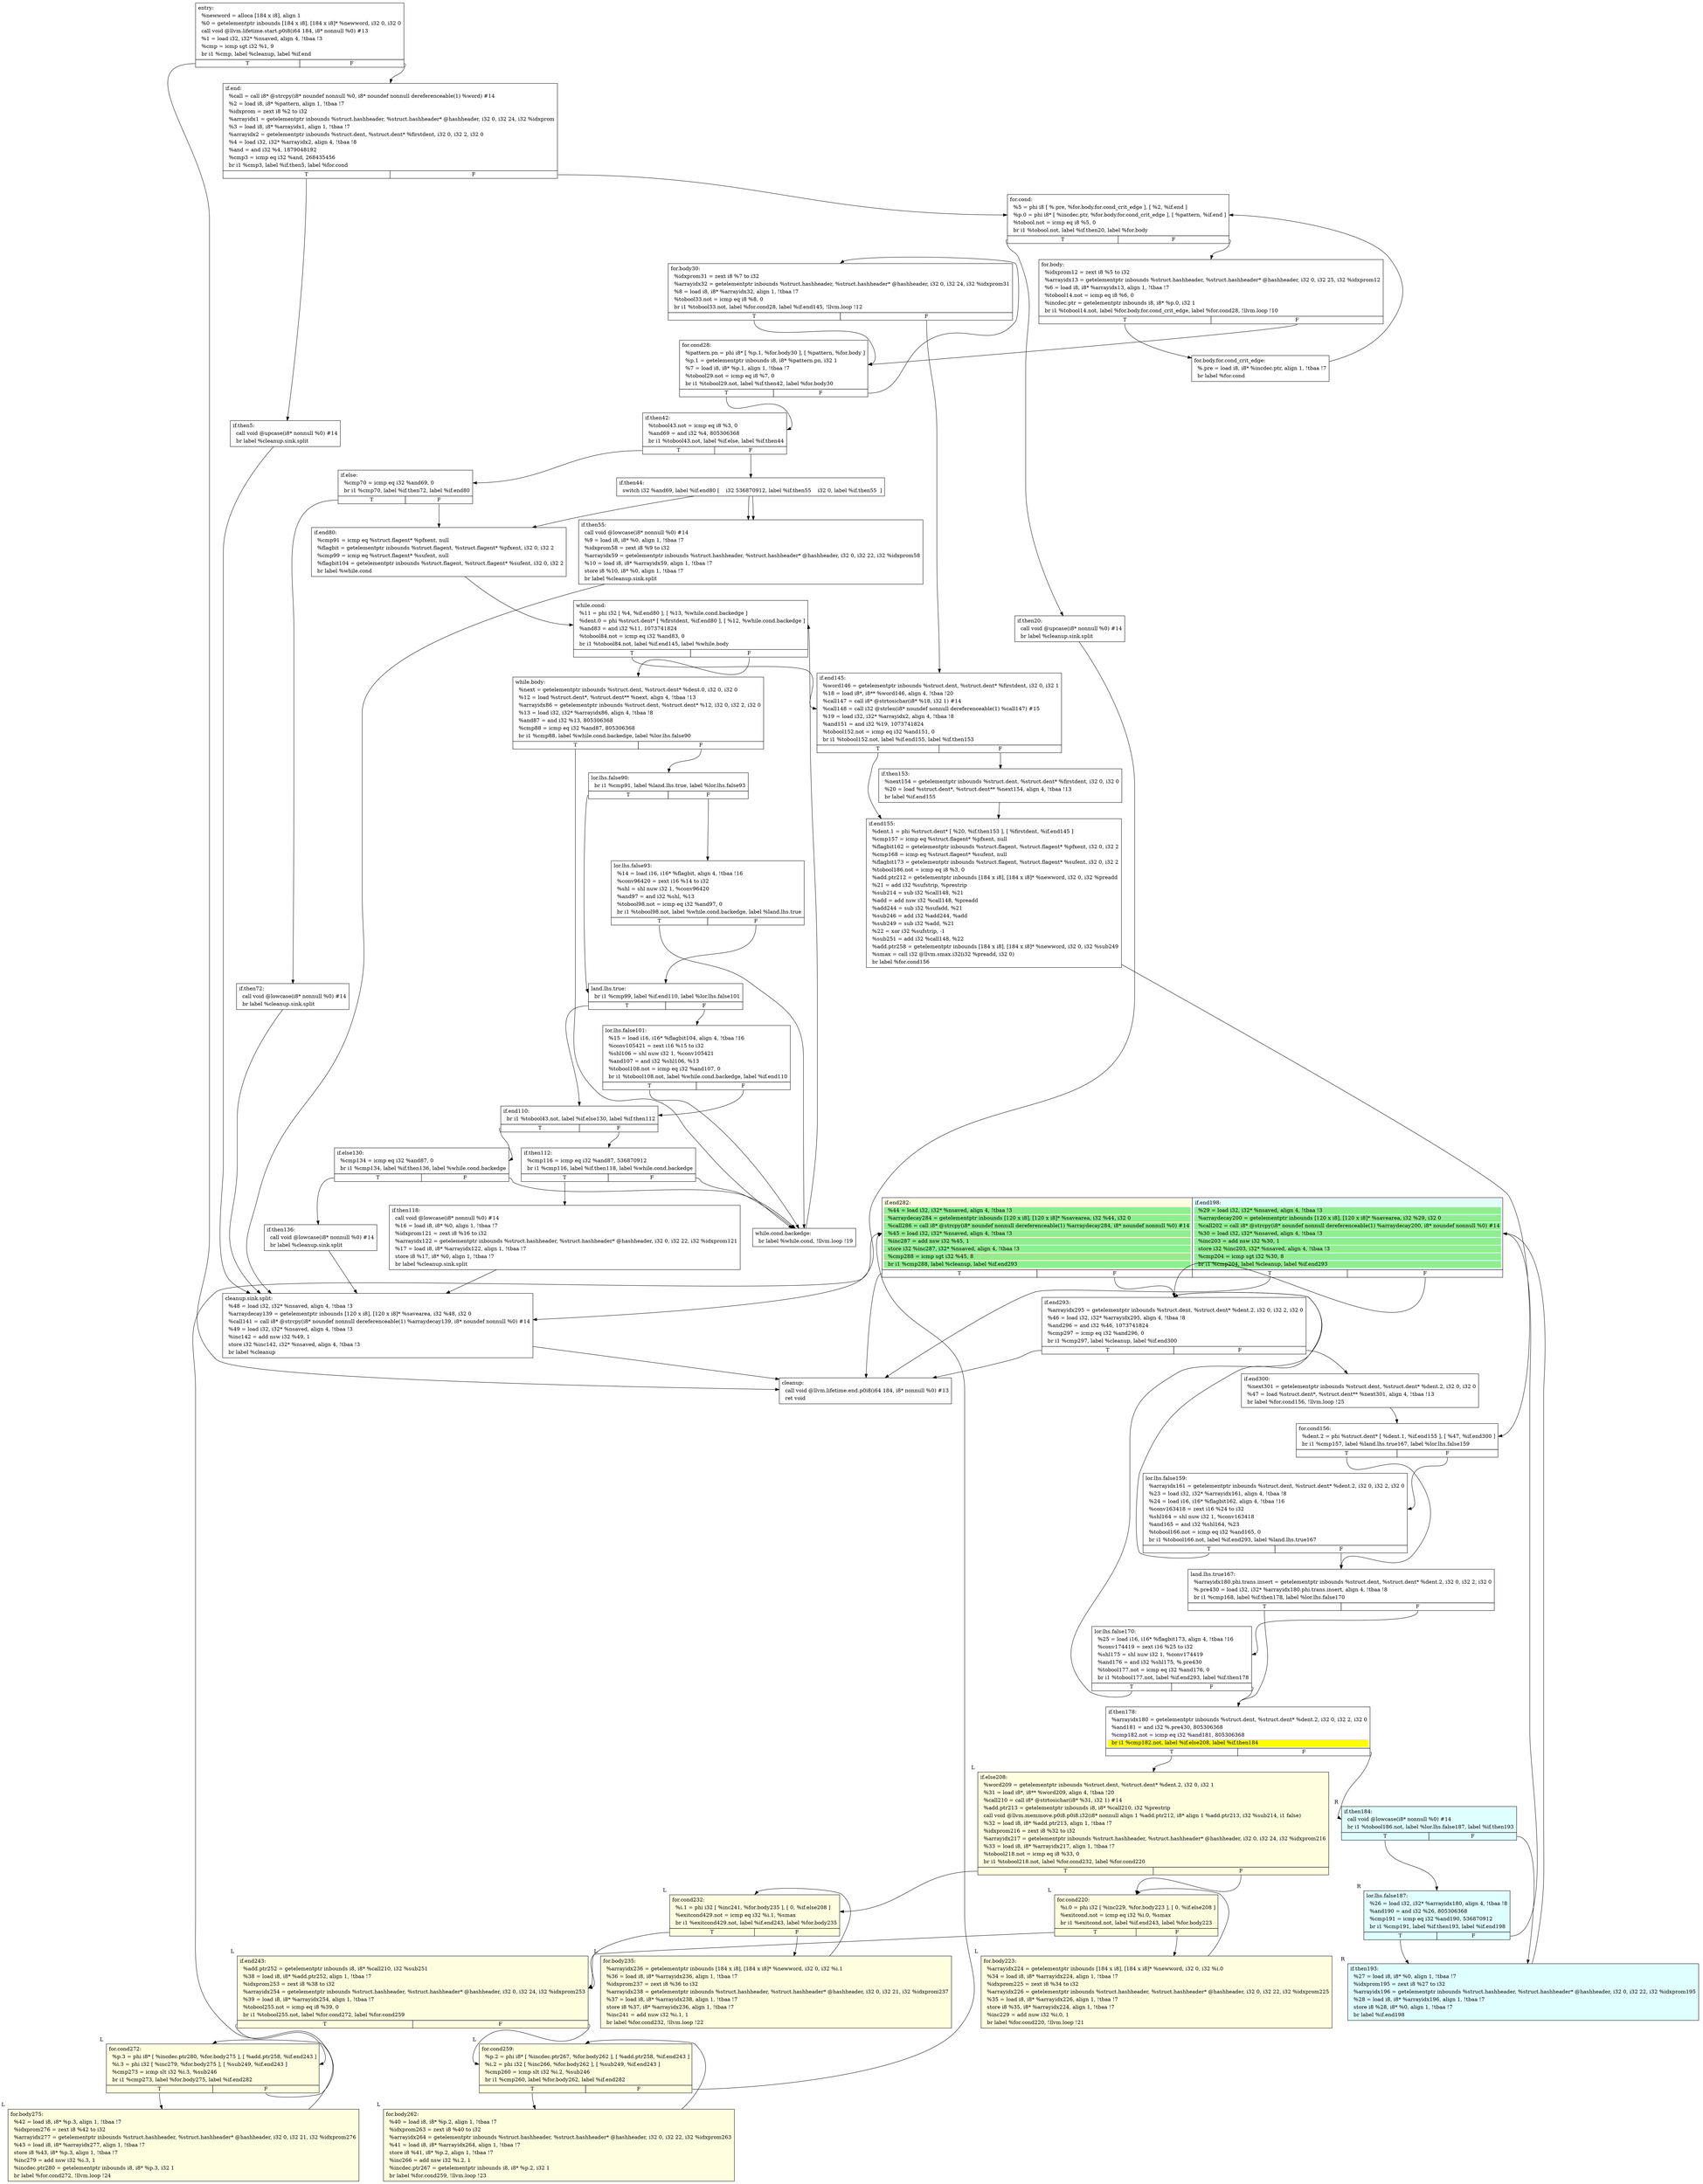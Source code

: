 digraph {
m_bb0 [shape = none, label  = <<table border="0" cellspacing="0">
<tr><td port="f1" border="1" colspan="2"><table bgcolor="LightYellow" border="0">
<tr><td align="left">if.end282:</td></tr>
<tr><td bgcolor="lightgreen" align="left">  %44 = load i32, i32* %nsaved, align 4, !tbaa !3</td></tr>
<tr><td bgcolor="lightgreen" align="left">  %arraydecay284 = getelementptr inbounds [120 x i8], [120 x i8]* %savearea, i32 %44, i32 0</td></tr>
<tr><td bgcolor="lightgreen" align="left">  %call286 = call i8* @strcpy(i8* noundef nonnull dereferenceable(1) %arraydecay284, i8* noundef nonnull %0) #14</td></tr>
<tr><td bgcolor="lightgreen" align="left">  %45 = load i32, i32* %nsaved, align 4, !tbaa !3</td></tr>
<tr><td bgcolor="lightgreen" align="left">  %inc287 = add nsw i32 %45, 1</td></tr>
<tr><td bgcolor="lightgreen" align="left">  store i32 %inc287, i32* %nsaved, align 4, !tbaa !3</td></tr>
<tr><td bgcolor="lightgreen" align="left">  %cmp288 = icmp sgt i32 %45, 8</td></tr>
<tr><td bgcolor="lightgreen" align="left">  br i1 %cmp288, label %cleanup, label %if.end293</td></tr>
</table>
</td>
<td port="f2" border="1" colspan="2"><table bgcolor="LightCyan" border="0">
<tr><td align="left">if.end198:</td></tr>
<tr><td bgcolor="lightgreen" align="left">  %29 = load i32, i32* %nsaved, align 4, !tbaa !3</td></tr>
<tr><td bgcolor="lightgreen" align="left">  %arraydecay200 = getelementptr inbounds [120 x i8], [120 x i8]* %savearea, i32 %29, i32 0</td></tr>
<tr><td bgcolor="lightgreen" align="left">  %call202 = call i8* @strcpy(i8* noundef nonnull dereferenceable(1) %arraydecay200, i8* noundef nonnull %0) #14</td></tr>
<tr><td bgcolor="lightgreen" align="left">  %30 = load i32, i32* %nsaved, align 4, !tbaa !3</td></tr>
<tr><td bgcolor="lightgreen" align="left">  %inc203 = add nsw i32 %30, 1</td></tr>
<tr><td bgcolor="lightgreen" align="left">  store i32 %inc203, i32* %nsaved, align 4, !tbaa !3</td></tr>
<tr><td bgcolor="lightgreen" align="left">  %cmp204 = icmp sgt i32 %30, 8</td></tr>
<tr><td bgcolor="lightgreen" align="left">  br i1 %cmp204, label %cleanup, label %if.end293</td></tr>
</table>
</td></tr>
<tr><td border="1" port="f1T">T</td><td border="1" port="f1F">F</td>
<td border="1" port="f2T">T</td><td border="1" port="f2F">F</td>
</tr>
</table>> ]
f_bb0 [shape = none, label  = <<table  border="0" cellspacing="0">
<tr><td port="f" border="1" colspan="2"><table border="0">
<tr><td align="left">entry:</td></tr>
<tr><td align="left">  %newword = alloca [184 x i8], align 1</td></tr>
<tr><td align="left">  %0 = getelementptr inbounds [184 x i8], [184 x i8]* %newword, i32 0, i32 0</td></tr>
<tr><td align="left">  call void @llvm.lifetime.start.p0i8(i64 184, i8* nonnull %0) #13</td></tr>
<tr><td align="left">  %1 = load i32, i32* %nsaved, align 4, !tbaa !3</td></tr>
<tr><td align="left">  %cmp = icmp sgt i32 %1, 9</td></tr>
<tr><td align="left">  br i1 %cmp, label %cleanup, label %if.end</td></tr>
</table>
</td></tr>
<tr><td border="1" port="fT">T</td><td border="1" port="fF">F</td></tr>
</table>> ]
f_bb1 [shape = none, label  = <<table  border="0" cellspacing="0">
<tr><td port="f" border="1" colspan="2"><table border="0">
<tr><td align="left">if.end:</td></tr>
<tr><td align="left">  %call = call i8* @strcpy(i8* noundef nonnull %0, i8* noundef nonnull dereferenceable(1) %word) #14</td></tr>
<tr><td align="left">  %2 = load i8, i8* %pattern, align 1, !tbaa !7</td></tr>
<tr><td align="left">  %idxprom = zext i8 %2 to i32</td></tr>
<tr><td align="left">  %arrayidx1 = getelementptr inbounds %struct.hashheader, %struct.hashheader* @hashheader, i32 0, i32 24, i32 %idxprom</td></tr>
<tr><td align="left">  %3 = load i8, i8* %arrayidx1, align 1, !tbaa !7</td></tr>
<tr><td align="left">  %arrayidx2 = getelementptr inbounds %struct.dent, %struct.dent* %firstdent, i32 0, i32 2, i32 0</td></tr>
<tr><td align="left">  %4 = load i32, i32* %arrayidx2, align 4, !tbaa !8</td></tr>
<tr><td align="left">  %and = and i32 %4, 1879048192</td></tr>
<tr><td align="left">  %cmp3 = icmp eq i32 %and, 268435456</td></tr>
<tr><td align="left">  br i1 %cmp3, label %if.then5, label %for.cond</td></tr>
</table>
</td></tr>
<tr><td border="1" port="fT">T</td><td border="1" port="fF">F</td></tr>
</table>> ]
f_bb2 [shape = none, label  = <<table  border="0" cellspacing="0">
<tr><td port="f" border="1"><table border="0">
<tr><td align="left">if.then5:</td></tr>
<tr><td align="left">  call void @upcase(i8* nonnull %0) #14</td></tr>
<tr><td align="left">  br label %cleanup.sink.split</td></tr>
</table>
</td></tr>
</table>> ]
f_bb3 [shape = none, label  = <<table  border="0" cellspacing="0">
<tr><td port="f" border="1" colspan="2"><table border="0">
<tr><td align="left">for.cond:</td></tr>
<tr><td align="left">  %5 = phi i8 [ %.pre, %for.body.for.cond_crit_edge ], [ %2, %if.end ]</td></tr>
<tr><td align="left">  %p.0 = phi i8* [ %incdec.ptr, %for.body.for.cond_crit_edge ], [ %pattern, %if.end ]</td></tr>
<tr><td align="left">  %tobool.not = icmp eq i8 %5, 0</td></tr>
<tr><td align="left">  br i1 %tobool.not, label %if.then20, label %for.body</td></tr>
</table>
</td></tr>
<tr><td border="1" port="fT">T</td><td border="1" port="fF">F</td></tr>
</table>> ]
f_bb4 [shape = none, label  = <<table  border="0" cellspacing="0">
<tr><td port="f" border="1" colspan="2"><table border="0">
<tr><td align="left">for.body:</td></tr>
<tr><td align="left">  %idxprom12 = zext i8 %5 to i32</td></tr>
<tr><td align="left">  %arrayidx13 = getelementptr inbounds %struct.hashheader, %struct.hashheader* @hashheader, i32 0, i32 25, i32 %idxprom12</td></tr>
<tr><td align="left">  %6 = load i8, i8* %arrayidx13, align 1, !tbaa !7</td></tr>
<tr><td align="left">  %tobool14.not = icmp eq i8 %6, 0</td></tr>
<tr><td align="left">  %incdec.ptr = getelementptr inbounds i8, i8* %p.0, i32 1</td></tr>
<tr><td align="left">  br i1 %tobool14.not, label %for.body.for.cond_crit_edge, label %for.cond28, !llvm.loop !10</td></tr>
</table>
</td></tr>
<tr><td border="1" port="fT">T</td><td border="1" port="fF">F</td></tr>
</table>> ]
f_bb5 [shape = none, label  = <<table  border="0" cellspacing="0">
<tr><td port="f" border="1"><table border="0">
<tr><td align="left">for.body.for.cond_crit_edge:</td></tr>
<tr><td align="left">  %.pre = load i8, i8* %incdec.ptr, align 1, !tbaa !7</td></tr>
<tr><td align="left">  br label %for.cond</td></tr>
</table>
</td></tr>
</table>> ]
f_bb6 [shape = none, label  = <<table  border="0" cellspacing="0">
<tr><td port="f" border="1"><table border="0">
<tr><td align="left">if.then20:</td></tr>
<tr><td align="left">  call void @upcase(i8* nonnull %0) #14</td></tr>
<tr><td align="left">  br label %cleanup.sink.split</td></tr>
</table>
</td></tr>
</table>> ]
f_bb7 [shape = none, label  = <<table  border="0" cellspacing="0">
<tr><td port="f" border="1" colspan="2"><table border="0">
<tr><td align="left">for.cond28:</td></tr>
<tr><td align="left">  %pattern.pn = phi i8* [ %p.1, %for.body30 ], [ %pattern, %for.body ]</td></tr>
<tr><td align="left">  %p.1 = getelementptr inbounds i8, i8* %pattern.pn, i32 1</td></tr>
<tr><td align="left">  %7 = load i8, i8* %p.1, align 1, !tbaa !7</td></tr>
<tr><td align="left">  %tobool29.not = icmp eq i8 %7, 0</td></tr>
<tr><td align="left">  br i1 %tobool29.not, label %if.then42, label %for.body30</td></tr>
</table>
</td></tr>
<tr><td border="1" port="fT">T</td><td border="1" port="fF">F</td></tr>
</table>> ]
f_bb8 [shape = none, label  = <<table  border="0" cellspacing="0">
<tr><td port="f" border="1" colspan="2"><table border="0">
<tr><td align="left">for.body30:</td></tr>
<tr><td align="left">  %idxprom31 = zext i8 %7 to i32</td></tr>
<tr><td align="left">  %arrayidx32 = getelementptr inbounds %struct.hashheader, %struct.hashheader* @hashheader, i32 0, i32 24, i32 %idxprom31</td></tr>
<tr><td align="left">  %8 = load i8, i8* %arrayidx32, align 1, !tbaa !7</td></tr>
<tr><td align="left">  %tobool33.not = icmp eq i8 %8, 0</td></tr>
<tr><td align="left">  br i1 %tobool33.not, label %for.cond28, label %if.end145, !llvm.loop !12</td></tr>
</table>
</td></tr>
<tr><td border="1" port="fT">T</td><td border="1" port="fF">F</td></tr>
</table>> ]
f_bb9 [shape = none, label  = <<table  border="0" cellspacing="0">
<tr><td port="f" border="1" colspan="2"><table border="0">
<tr><td align="left">if.then42:</td></tr>
<tr><td align="left">  %tobool43.not = icmp eq i8 %3, 0</td></tr>
<tr><td align="left">  %and69 = and i32 %4, 805306368</td></tr>
<tr><td align="left">  br i1 %tobool43.not, label %if.else, label %if.then44</td></tr>
</table>
</td></tr>
<tr><td border="1" port="fT">T</td><td border="1" port="fF">F</td></tr>
</table>> ]
f_bb10 [shape = none, label  = <<table  border="0" cellspacing="0">
<tr><td port="f" border="1"><table border="0">
<tr><td align="left">if.then44:</td></tr>
<tr><td align="left">  switch i32 %and69, label %if.end80 [
    i32 536870912, label %if.then55
    i32 0, label %if.then55
  ]</td></tr>
</table>
</td></tr>
</table>> ]
f_bb11 [shape = none, label  = <<table  border="0" cellspacing="0">
<tr><td port="f" border="1"><table border="0">
<tr><td align="left">if.then55:</td></tr>
<tr><td align="left">  call void @lowcase(i8* nonnull %0) #14</td></tr>
<tr><td align="left">  %9 = load i8, i8* %0, align 1, !tbaa !7</td></tr>
<tr><td align="left">  %idxprom58 = zext i8 %9 to i32</td></tr>
<tr><td align="left">  %arrayidx59 = getelementptr inbounds %struct.hashheader, %struct.hashheader* @hashheader, i32 0, i32 22, i32 %idxprom58</td></tr>
<tr><td align="left">  %10 = load i8, i8* %arrayidx59, align 1, !tbaa !7</td></tr>
<tr><td align="left">  store i8 %10, i8* %0, align 1, !tbaa !7</td></tr>
<tr><td align="left">  br label %cleanup.sink.split</td></tr>
</table>
</td></tr>
</table>> ]
f_bb12 [shape = none, label  = <<table  border="0" cellspacing="0">
<tr><td port="f" border="1" colspan="2"><table border="0">
<tr><td align="left">if.else:</td></tr>
<tr><td align="left">  %cmp70 = icmp eq i32 %and69, 0</td></tr>
<tr><td align="left">  br i1 %cmp70, label %if.then72, label %if.end80</td></tr>
</table>
</td></tr>
<tr><td border="1" port="fT">T</td><td border="1" port="fF">F</td></tr>
</table>> ]
f_bb13 [shape = none, label  = <<table  border="0" cellspacing="0">
<tr><td port="f" border="1"><table border="0">
<tr><td align="left">if.then72:</td></tr>
<tr><td align="left">  call void @lowcase(i8* nonnull %0) #14</td></tr>
<tr><td align="left">  br label %cleanup.sink.split</td></tr>
</table>
</td></tr>
</table>> ]
f_bb14 [shape = none, label  = <<table  border="0" cellspacing="0">
<tr><td port="f" border="1"><table border="0">
<tr><td align="left">if.end80:</td></tr>
<tr><td align="left">  %cmp91 = icmp eq %struct.flagent* %pfxent, null</td></tr>
<tr><td align="left">  %flagbit = getelementptr inbounds %struct.flagent, %struct.flagent* %pfxent, i32 0, i32 2</td></tr>
<tr><td align="left">  %cmp99 = icmp eq %struct.flagent* %sufent, null</td></tr>
<tr><td align="left">  %flagbit104 = getelementptr inbounds %struct.flagent, %struct.flagent* %sufent, i32 0, i32 2</td></tr>
<tr><td align="left">  br label %while.cond</td></tr>
</table>
</td></tr>
</table>> ]
f_bb15 [shape = none, label  = <<table  border="0" cellspacing="0">
<tr><td port="f" border="1" colspan="2"><table border="0">
<tr><td align="left">while.cond:</td></tr>
<tr><td align="left">  %11 = phi i32 [ %4, %if.end80 ], [ %13, %while.cond.backedge ]</td></tr>
<tr><td align="left">  %dent.0 = phi %struct.dent* [ %firstdent, %if.end80 ], [ %12, %while.cond.backedge ]</td></tr>
<tr><td align="left">  %and83 = and i32 %11, 1073741824</td></tr>
<tr><td align="left">  %tobool84.not = icmp eq i32 %and83, 0</td></tr>
<tr><td align="left">  br i1 %tobool84.not, label %if.end145, label %while.body</td></tr>
</table>
</td></tr>
<tr><td border="1" port="fT">T</td><td border="1" port="fF">F</td></tr>
</table>> ]
f_bb16 [shape = none, label  = <<table  border="0" cellspacing="0">
<tr><td port="f" border="1" colspan="2"><table border="0">
<tr><td align="left">while.body:</td></tr>
<tr><td align="left">  %next = getelementptr inbounds %struct.dent, %struct.dent* %dent.0, i32 0, i32 0</td></tr>
<tr><td align="left">  %12 = load %struct.dent*, %struct.dent** %next, align 4, !tbaa !13</td></tr>
<tr><td align="left">  %arrayidx86 = getelementptr inbounds %struct.dent, %struct.dent* %12, i32 0, i32 2, i32 0</td></tr>
<tr><td align="left">  %13 = load i32, i32* %arrayidx86, align 4, !tbaa !8</td></tr>
<tr><td align="left">  %and87 = and i32 %13, 805306368</td></tr>
<tr><td align="left">  %cmp88 = icmp eq i32 %and87, 805306368</td></tr>
<tr><td align="left">  br i1 %cmp88, label %while.cond.backedge, label %lor.lhs.false90</td></tr>
</table>
</td></tr>
<tr><td border="1" port="fT">T</td><td border="1" port="fF">F</td></tr>
</table>> ]
f_bb17 [shape = none, label  = <<table  border="0" cellspacing="0">
<tr><td port="f" border="1" colspan="2"><table border="0">
<tr><td align="left">lor.lhs.false90:</td></tr>
<tr><td align="left">  br i1 %cmp91, label %land.lhs.true, label %lor.lhs.false93</td></tr>
</table>
</td></tr>
<tr><td border="1" port="fT">T</td><td border="1" port="fF">F</td></tr>
</table>> ]
f_bb18 [shape = none, label  = <<table  border="0" cellspacing="0">
<tr><td port="f" border="1" colspan="2"><table border="0">
<tr><td align="left">lor.lhs.false93:</td></tr>
<tr><td align="left">  %14 = load i16, i16* %flagbit, align 4, !tbaa !16</td></tr>
<tr><td align="left">  %conv96420 = zext i16 %14 to i32</td></tr>
<tr><td align="left">  %shl = shl nuw i32 1, %conv96420</td></tr>
<tr><td align="left">  %and97 = and i32 %shl, %13</td></tr>
<tr><td align="left">  %tobool98.not = icmp eq i32 %and97, 0</td></tr>
<tr><td align="left">  br i1 %tobool98.not, label %while.cond.backedge, label %land.lhs.true</td></tr>
</table>
</td></tr>
<tr><td border="1" port="fT">T</td><td border="1" port="fF">F</td></tr>
</table>> ]
f_bb19 [shape = none, label  = <<table  border="0" cellspacing="0">
<tr><td port="f" border="1" colspan="2"><table border="0">
<tr><td align="left">land.lhs.true:</td></tr>
<tr><td align="left">  br i1 %cmp99, label %if.end110, label %lor.lhs.false101</td></tr>
</table>
</td></tr>
<tr><td border="1" port="fT">T</td><td border="1" port="fF">F</td></tr>
</table>> ]
f_bb20 [shape = none, label  = <<table  border="0" cellspacing="0">
<tr><td port="f" border="1" colspan="2"><table border="0">
<tr><td align="left">lor.lhs.false101:</td></tr>
<tr><td align="left">  %15 = load i16, i16* %flagbit104, align 4, !tbaa !16</td></tr>
<tr><td align="left">  %conv105421 = zext i16 %15 to i32</td></tr>
<tr><td align="left">  %shl106 = shl nuw i32 1, %conv105421</td></tr>
<tr><td align="left">  %and107 = and i32 %shl106, %13</td></tr>
<tr><td align="left">  %tobool108.not = icmp eq i32 %and107, 0</td></tr>
<tr><td align="left">  br i1 %tobool108.not, label %while.cond.backedge, label %if.end110</td></tr>
</table>
</td></tr>
<tr><td border="1" port="fT">T</td><td border="1" port="fF">F</td></tr>
</table>> ]
f_bb21 [shape = none, label  = <<table  border="0" cellspacing="0">
<tr><td port="f" border="1"><table border="0">
<tr><td align="left">while.cond.backedge:</td></tr>
<tr><td align="left">  br label %while.cond, !llvm.loop !19</td></tr>
</table>
</td></tr>
</table>> ]
f_bb22 [shape = none, label  = <<table  border="0" cellspacing="0">
<tr><td port="f" border="1" colspan="2"><table border="0">
<tr><td align="left">if.end110:</td></tr>
<tr><td align="left">  br i1 %tobool43.not, label %if.else130, label %if.then112</td></tr>
</table>
</td></tr>
<tr><td border="1" port="fT">T</td><td border="1" port="fF">F</td></tr>
</table>> ]
f_bb23 [shape = none, label  = <<table  border="0" cellspacing="0">
<tr><td port="f" border="1" colspan="2"><table border="0">
<tr><td align="left">if.then112:</td></tr>
<tr><td align="left">  %cmp116 = icmp eq i32 %and87, 536870912</td></tr>
<tr><td align="left">  br i1 %cmp116, label %if.then118, label %while.cond.backedge</td></tr>
</table>
</td></tr>
<tr><td border="1" port="fT">T</td><td border="1" port="fF">F</td></tr>
</table>> ]
f_bb24 [shape = none, label  = <<table  border="0" cellspacing="0">
<tr><td port="f" border="1"><table border="0">
<tr><td align="left">if.then118:</td></tr>
<tr><td align="left">  call void @lowcase(i8* nonnull %0) #14</td></tr>
<tr><td align="left">  %16 = load i8, i8* %0, align 1, !tbaa !7</td></tr>
<tr><td align="left">  %idxprom121 = zext i8 %16 to i32</td></tr>
<tr><td align="left">  %arrayidx122 = getelementptr inbounds %struct.hashheader, %struct.hashheader* @hashheader, i32 0, i32 22, i32 %idxprom121</td></tr>
<tr><td align="left">  %17 = load i8, i8* %arrayidx122, align 1, !tbaa !7</td></tr>
<tr><td align="left">  store i8 %17, i8* %0, align 1, !tbaa !7</td></tr>
<tr><td align="left">  br label %cleanup.sink.split</td></tr>
</table>
</td></tr>
</table>> ]
f_bb25 [shape = none, label  = <<table  border="0" cellspacing="0">
<tr><td port="f" border="1" colspan="2"><table border="0">
<tr><td align="left">if.else130:</td></tr>
<tr><td align="left">  %cmp134 = icmp eq i32 %and87, 0</td></tr>
<tr><td align="left">  br i1 %cmp134, label %if.then136, label %while.cond.backedge</td></tr>
</table>
</td></tr>
<tr><td border="1" port="fT">T</td><td border="1" port="fF">F</td></tr>
</table>> ]
f_bb26 [shape = none, label  = <<table  border="0" cellspacing="0">
<tr><td port="f" border="1"><table border="0">
<tr><td align="left">if.then136:</td></tr>
<tr><td align="left">  call void @lowcase(i8* nonnull %0) #14</td></tr>
<tr><td align="left">  br label %cleanup.sink.split</td></tr>
</table>
</td></tr>
</table>> ]
f_bb27 [shape = none, label  = <<table  border="0" cellspacing="0">
<tr><td port="f" border="1" colspan="2"><table border="0">
<tr><td align="left">if.end145:</td></tr>
<tr><td align="left">  %word146 = getelementptr inbounds %struct.dent, %struct.dent* %firstdent, i32 0, i32 1</td></tr>
<tr><td align="left">  %18 = load i8*, i8** %word146, align 4, !tbaa !20</td></tr>
<tr><td align="left">  %call147 = call i8* @strtosichar(i8* %18, i32 1) #14</td></tr>
<tr><td align="left">  %call148 = call i32 @strlen(i8* noundef nonnull dereferenceable(1) %call147) #15</td></tr>
<tr><td align="left">  %19 = load i32, i32* %arrayidx2, align 4, !tbaa !8</td></tr>
<tr><td align="left">  %and151 = and i32 %19, 1073741824</td></tr>
<tr><td align="left">  %tobool152.not = icmp eq i32 %and151, 0</td></tr>
<tr><td align="left">  br i1 %tobool152.not, label %if.end155, label %if.then153</td></tr>
</table>
</td></tr>
<tr><td border="1" port="fT">T</td><td border="1" port="fF">F</td></tr>
</table>> ]
f_bb28 [shape = none, label  = <<table  border="0" cellspacing="0">
<tr><td port="f" border="1"><table border="0">
<tr><td align="left">if.then153:</td></tr>
<tr><td align="left">  %next154 = getelementptr inbounds %struct.dent, %struct.dent* %firstdent, i32 0, i32 0</td></tr>
<tr><td align="left">  %20 = load %struct.dent*, %struct.dent** %next154, align 4, !tbaa !13</td></tr>
<tr><td align="left">  br label %if.end155</td></tr>
</table>
</td></tr>
</table>> ]
f_bb29 [shape = none, label  = <<table  border="0" cellspacing="0">
<tr><td port="f" border="1"><table border="0">
<tr><td align="left">if.end155:</td></tr>
<tr><td align="left">  %dent.1 = phi %struct.dent* [ %20, %if.then153 ], [ %firstdent, %if.end145 ]</td></tr>
<tr><td align="left">  %cmp157 = icmp eq %struct.flagent* %pfxent, null</td></tr>
<tr><td align="left">  %flagbit162 = getelementptr inbounds %struct.flagent, %struct.flagent* %pfxent, i32 0, i32 2</td></tr>
<tr><td align="left">  %cmp168 = icmp eq %struct.flagent* %sufent, null</td></tr>
<tr><td align="left">  %flagbit173 = getelementptr inbounds %struct.flagent, %struct.flagent* %sufent, i32 0, i32 2</td></tr>
<tr><td align="left">  %tobool186.not = icmp eq i8 %3, 0</td></tr>
<tr><td align="left">  %add.ptr212 = getelementptr inbounds [184 x i8], [184 x i8]* %newword, i32 0, i32 %preadd</td></tr>
<tr><td align="left">  %21 = add i32 %sufstrip, %prestrip</td></tr>
<tr><td align="left">  %sub214 = sub i32 %call148, %21</td></tr>
<tr><td align="left">  %add = add nsw i32 %call148, %preadd</td></tr>
<tr><td align="left">  %add244 = sub i32 %sufadd, %21</td></tr>
<tr><td align="left">  %sub246 = add i32 %add244, %add</td></tr>
<tr><td align="left">  %sub249 = sub i32 %add, %21</td></tr>
<tr><td align="left">  %22 = xor i32 %sufstrip, -1</td></tr>
<tr><td align="left">  %sub251 = add i32 %call148, %22</td></tr>
<tr><td align="left">  %add.ptr258 = getelementptr inbounds [184 x i8], [184 x i8]* %newword, i32 0, i32 %sub249</td></tr>
<tr><td align="left">  %smax = call i32 @llvm.smax.i32(i32 %preadd, i32 0)</td></tr>
<tr><td align="left">  br label %for.cond156</td></tr>
</table>
</td></tr>
</table>> ]
f_bb30 [shape = none, label  = <<table  border="0" cellspacing="0">
<tr><td port="f" border="1" colspan="2"><table border="0">
<tr><td align="left">for.cond156:</td></tr>
<tr><td align="left">  %dent.2 = phi %struct.dent* [ %dent.1, %if.end155 ], [ %47, %if.end300 ]</td></tr>
<tr><td align="left">  br i1 %cmp157, label %land.lhs.true167, label %lor.lhs.false159</td></tr>
</table>
</td></tr>
<tr><td border="1" port="fT">T</td><td border="1" port="fF">F</td></tr>
</table>> ]
f_bb31 [shape = none, label  = <<table  border="0" cellspacing="0">
<tr><td port="f" border="1" colspan="2"><table border="0">
<tr><td align="left">lor.lhs.false159:</td></tr>
<tr><td align="left">  %arrayidx161 = getelementptr inbounds %struct.dent, %struct.dent* %dent.2, i32 0, i32 2, i32 0</td></tr>
<tr><td align="left">  %23 = load i32, i32* %arrayidx161, align 4, !tbaa !8</td></tr>
<tr><td align="left">  %24 = load i16, i16* %flagbit162, align 4, !tbaa !16</td></tr>
<tr><td align="left">  %conv163418 = zext i16 %24 to i32</td></tr>
<tr><td align="left">  %shl164 = shl nuw i32 1, %conv163418</td></tr>
<tr><td align="left">  %and165 = and i32 %shl164, %23</td></tr>
<tr><td align="left">  %tobool166.not = icmp eq i32 %and165, 0</td></tr>
<tr><td align="left">  br i1 %tobool166.not, label %if.end293, label %land.lhs.true167</td></tr>
</table>
</td></tr>
<tr><td border="1" port="fT">T</td><td border="1" port="fF">F</td></tr>
</table>> ]
f_bb32 [shape = none, label  = <<table  border="0" cellspacing="0">
<tr><td port="f" border="1" colspan="2"><table border="0">
<tr><td align="left">land.lhs.true167:</td></tr>
<tr><td align="left">  %arrayidx180.phi.trans.insert = getelementptr inbounds %struct.dent, %struct.dent* %dent.2, i32 0, i32 2, i32 0</td></tr>
<tr><td align="left">  %.pre430 = load i32, i32* %arrayidx180.phi.trans.insert, align 4, !tbaa !8</td></tr>
<tr><td align="left">  br i1 %cmp168, label %if.then178, label %lor.lhs.false170</td></tr>
</table>
</td></tr>
<tr><td border="1" port="fT">T</td><td border="1" port="fF">F</td></tr>
</table>> ]
f_bb33 [shape = none, label  = <<table  border="0" cellspacing="0">
<tr><td port="f" border="1" colspan="2"><table border="0">
<tr><td align="left">lor.lhs.false170:</td></tr>
<tr><td align="left">  %25 = load i16, i16* %flagbit173, align 4, !tbaa !16</td></tr>
<tr><td align="left">  %conv174419 = zext i16 %25 to i32</td></tr>
<tr><td align="left">  %shl175 = shl nuw i32 1, %conv174419</td></tr>
<tr><td align="left">  %and176 = and i32 %shl175, %.pre430</td></tr>
<tr><td align="left">  %tobool177.not = icmp eq i32 %and176, 0</td></tr>
<tr><td align="left">  br i1 %tobool177.not, label %if.end293, label %if.then178</td></tr>
</table>
</td></tr>
<tr><td border="1" port="fT">T</td><td border="1" port="fF">F</td></tr>
</table>> ]
f_bb34 [shape = none, label  = <<table  border="0" cellspacing="0">
<tr><td port="f" border="1" colspan="2"><table border="0">
<tr><td align="left">if.then178:</td></tr>
<tr><td align="left">  %arrayidx180 = getelementptr inbounds %struct.dent, %struct.dent* %dent.2, i32 0, i32 2, i32 0</td></tr>
<tr><td align="left">  %and181 = and i32 %.pre430, 805306368</td></tr>
<tr><td align="left">  %cmp182.not = icmp eq i32 %and181, 805306368</td></tr>
<tr><td bgcolor="yellow" align="left">  br i1 %cmp182.not, label %if.else208, label %if.then184</td></tr>
</table>
</td></tr>
<tr><td border="1" port="fT">T</td><td border="1" port="fF">F</td></tr>
</table>> ]
f_bb35 [shape = none,  xlabel="R", label  = <<table  bgcolor="LightCyan"  border="0" cellspacing="0">
<tr><td port="f" border="1" colspan="2"><table border="0">
<tr><td align="left">if.then184:</td></tr>
<tr><td align="left">  call void @lowcase(i8* nonnull %0) #14</td></tr>
<tr><td align="left">  br i1 %tobool186.not, label %lor.lhs.false187, label %if.then193</td></tr>
</table>
</td></tr>
<tr><td border="1" port="fT">T</td><td border="1" port="fF">F</td></tr>
</table>> ]
f_bb36 [shape = none,  xlabel="R", label  = <<table  bgcolor="LightCyan"  border="0" cellspacing="0">
<tr><td port="f" border="1" colspan="2"><table border="0">
<tr><td align="left">lor.lhs.false187:</td></tr>
<tr><td align="left">  %26 = load i32, i32* %arrayidx180, align 4, !tbaa !8</td></tr>
<tr><td align="left">  %and190 = and i32 %26, 805306368</td></tr>
<tr><td align="left">  %cmp191 = icmp eq i32 %and190, 536870912</td></tr>
<tr><td align="left">  br i1 %cmp191, label %if.then193, label %if.end198</td></tr>
</table>
</td></tr>
<tr><td border="1" port="fT">T</td><td border="1" port="fF">F</td></tr>
</table>> ]
f_bb37 [shape = none,  xlabel="R", label  = <<table  bgcolor="LightCyan"  border="0" cellspacing="0">
<tr><td port="f" border="1"><table border="0">
<tr><td align="left">if.then193:</td></tr>
<tr><td align="left">  %27 = load i8, i8* %0, align 1, !tbaa !7</td></tr>
<tr><td align="left">  %idxprom195 = zext i8 %27 to i32</td></tr>
<tr><td align="left">  %arrayidx196 = getelementptr inbounds %struct.hashheader, %struct.hashheader* @hashheader, i32 0, i32 22, i32 %idxprom195</td></tr>
<tr><td align="left">  %28 = load i8, i8* %arrayidx196, align 1, !tbaa !7</td></tr>
<tr><td align="left">  store i8 %28, i8* %0, align 1, !tbaa !7</td></tr>
<tr><td align="left">  br label %if.end198</td></tr>
</table>
</td></tr>
</table>> ]
f_bb38 [shape = none,  xlabel="L", label  = <<table  bgcolor="LightYellow"  border="0" cellspacing="0">
<tr><td port="f" border="1" colspan="2"><table border="0">
<tr><td align="left">if.else208:</td></tr>
<tr><td align="left">  %word209 = getelementptr inbounds %struct.dent, %struct.dent* %dent.2, i32 0, i32 1</td></tr>
<tr><td align="left">  %31 = load i8*, i8** %word209, align 4, !tbaa !20</td></tr>
<tr><td align="left">  %call210 = call i8* @strtosichar(i8* %31, i32 1) #14</td></tr>
<tr><td align="left">  %add.ptr213 = getelementptr inbounds i8, i8* %call210, i32 %prestrip</td></tr>
<tr><td align="left">  call void @llvm.memmove.p0i8.p0i8.i32(i8* nonnull align 1 %add.ptr212, i8* align 1 %add.ptr213, i32 %sub214, i1 false)</td></tr>
<tr><td align="left">  %32 = load i8, i8* %add.ptr213, align 1, !tbaa !7</td></tr>
<tr><td align="left">  %idxprom216 = zext i8 %32 to i32</td></tr>
<tr><td align="left">  %arrayidx217 = getelementptr inbounds %struct.hashheader, %struct.hashheader* @hashheader, i32 0, i32 24, i32 %idxprom216</td></tr>
<tr><td align="left">  %33 = load i8, i8* %arrayidx217, align 1, !tbaa !7</td></tr>
<tr><td align="left">  %tobool218.not = icmp eq i8 %33, 0</td></tr>
<tr><td align="left">  br i1 %tobool218.not, label %for.cond232, label %for.cond220</td></tr>
</table>
</td></tr>
<tr><td border="1" port="fT">T</td><td border="1" port="fF">F</td></tr>
</table>> ]
f_bb39 [shape = none,  xlabel="L", label  = <<table  bgcolor="LightYellow"  border="0" cellspacing="0">
<tr><td port="f" border="1" colspan="2"><table border="0">
<tr><td align="left">for.cond220:</td></tr>
<tr><td align="left">  %i.0 = phi i32 [ %inc229, %for.body223 ], [ 0, %if.else208 ]</td></tr>
<tr><td align="left">  %exitcond.not = icmp eq i32 %i.0, %smax</td></tr>
<tr><td align="left">  br i1 %exitcond.not, label %if.end243, label %for.body223</td></tr>
</table>
</td></tr>
<tr><td border="1" port="fT">T</td><td border="1" port="fF">F</td></tr>
</table>> ]
f_bb40 [shape = none,  xlabel="L", label  = <<table  bgcolor="LightYellow"  border="0" cellspacing="0">
<tr><td port="f" border="1"><table border="0">
<tr><td align="left">for.body223:</td></tr>
<tr><td align="left">  %arrayidx224 = getelementptr inbounds [184 x i8], [184 x i8]* %newword, i32 0, i32 %i.0</td></tr>
<tr><td align="left">  %34 = load i8, i8* %arrayidx224, align 1, !tbaa !7</td></tr>
<tr><td align="left">  %idxprom225 = zext i8 %34 to i32</td></tr>
<tr><td align="left">  %arrayidx226 = getelementptr inbounds %struct.hashheader, %struct.hashheader* @hashheader, i32 0, i32 22, i32 %idxprom225</td></tr>
<tr><td align="left">  %35 = load i8, i8* %arrayidx226, align 1, !tbaa !7</td></tr>
<tr><td align="left">  store i8 %35, i8* %arrayidx224, align 1, !tbaa !7</td></tr>
<tr><td align="left">  %inc229 = add nuw i32 %i.0, 1</td></tr>
<tr><td align="left">  br label %for.cond220, !llvm.loop !21</td></tr>
</table>
</td></tr>
</table>> ]
f_bb41 [shape = none,  xlabel="L", label  = <<table  bgcolor="LightYellow"  border="0" cellspacing="0">
<tr><td port="f" border="1" colspan="2"><table border="0">
<tr><td align="left">for.cond232:</td></tr>
<tr><td align="left">  %i.1 = phi i32 [ %inc241, %for.body235 ], [ 0, %if.else208 ]</td></tr>
<tr><td align="left">  %exitcond429.not = icmp eq i32 %i.1, %smax</td></tr>
<tr><td align="left">  br i1 %exitcond429.not, label %if.end243, label %for.body235</td></tr>
</table>
</td></tr>
<tr><td border="1" port="fT">T</td><td border="1" port="fF">F</td></tr>
</table>> ]
f_bb42 [shape = none,  xlabel="L", label  = <<table  bgcolor="LightYellow"  border="0" cellspacing="0">
<tr><td port="f" border="1"><table border="0">
<tr><td align="left">for.body235:</td></tr>
<tr><td align="left">  %arrayidx236 = getelementptr inbounds [184 x i8], [184 x i8]* %newword, i32 0, i32 %i.1</td></tr>
<tr><td align="left">  %36 = load i8, i8* %arrayidx236, align 1, !tbaa !7</td></tr>
<tr><td align="left">  %idxprom237 = zext i8 %36 to i32</td></tr>
<tr><td align="left">  %arrayidx238 = getelementptr inbounds %struct.hashheader, %struct.hashheader* @hashheader, i32 0, i32 21, i32 %idxprom237</td></tr>
<tr><td align="left">  %37 = load i8, i8* %arrayidx238, align 1, !tbaa !7</td></tr>
<tr><td align="left">  store i8 %37, i8* %arrayidx236, align 1, !tbaa !7</td></tr>
<tr><td align="left">  %inc241 = add nuw i32 %i.1, 1</td></tr>
<tr><td align="left">  br label %for.cond232, !llvm.loop !22</td></tr>
</table>
</td></tr>
</table>> ]
f_bb43 [shape = none,  xlabel="L", label  = <<table  bgcolor="LightYellow"  border="0" cellspacing="0">
<tr><td port="f" border="1" colspan="2"><table border="0">
<tr><td align="left">if.end243:</td></tr>
<tr><td align="left">  %add.ptr252 = getelementptr inbounds i8, i8* %call210, i32 %sub251</td></tr>
<tr><td align="left">  %38 = load i8, i8* %add.ptr252, align 1, !tbaa !7</td></tr>
<tr><td align="left">  %idxprom253 = zext i8 %38 to i32</td></tr>
<tr><td align="left">  %arrayidx254 = getelementptr inbounds %struct.hashheader, %struct.hashheader* @hashheader, i32 0, i32 24, i32 %idxprom253</td></tr>
<tr><td align="left">  %39 = load i8, i8* %arrayidx254, align 1, !tbaa !7</td></tr>
<tr><td align="left">  %tobool255.not = icmp eq i8 %39, 0</td></tr>
<tr><td align="left">  br i1 %tobool255.not, label %for.cond272, label %for.cond259</td></tr>
</table>
</td></tr>
<tr><td border="1" port="fT">T</td><td border="1" port="fF">F</td></tr>
</table>> ]
f_bb44 [shape = none,  xlabel="L", label  = <<table  bgcolor="LightYellow"  border="0" cellspacing="0">
<tr><td port="f" border="1" colspan="2"><table border="0">
<tr><td align="left">for.cond259:</td></tr>
<tr><td align="left">  %p.2 = phi i8* [ %incdec.ptr267, %for.body262 ], [ %add.ptr258, %if.end243 ]</td></tr>
<tr><td align="left">  %i.2 = phi i32 [ %inc266, %for.body262 ], [ %sub249, %if.end243 ]</td></tr>
<tr><td align="left">  %cmp260 = icmp slt i32 %i.2, %sub246</td></tr>
<tr><td align="left">  br i1 %cmp260, label %for.body262, label %if.end282</td></tr>
</table>
</td></tr>
<tr><td border="1" port="fT">T</td><td border="1" port="fF">F</td></tr>
</table>> ]
f_bb45 [shape = none,  xlabel="L", label  = <<table  bgcolor="LightYellow"  border="0" cellspacing="0">
<tr><td port="f" border="1"><table border="0">
<tr><td align="left">for.body262:</td></tr>
<tr><td align="left">  %40 = load i8, i8* %p.2, align 1, !tbaa !7</td></tr>
<tr><td align="left">  %idxprom263 = zext i8 %40 to i32</td></tr>
<tr><td align="left">  %arrayidx264 = getelementptr inbounds %struct.hashheader, %struct.hashheader* @hashheader, i32 0, i32 22, i32 %idxprom263</td></tr>
<tr><td align="left">  %41 = load i8, i8* %arrayidx264, align 1, !tbaa !7</td></tr>
<tr><td align="left">  store i8 %41, i8* %p.2, align 1, !tbaa !7</td></tr>
<tr><td align="left">  %inc266 = add nsw i32 %i.2, 1</td></tr>
<tr><td align="left">  %incdec.ptr267 = getelementptr inbounds i8, i8* %p.2, i32 1</td></tr>
<tr><td align="left">  br label %for.cond259, !llvm.loop !23</td></tr>
</table>
</td></tr>
</table>> ]
f_bb46 [shape = none,  xlabel="L", label  = <<table  bgcolor="LightYellow"  border="0" cellspacing="0">
<tr><td port="f" border="1" colspan="2"><table border="0">
<tr><td align="left">for.cond272:</td></tr>
<tr><td align="left">  %p.3 = phi i8* [ %incdec.ptr280, %for.body275 ], [ %add.ptr258, %if.end243 ]</td></tr>
<tr><td align="left">  %i.3 = phi i32 [ %inc279, %for.body275 ], [ %sub249, %if.end243 ]</td></tr>
<tr><td align="left">  %cmp273 = icmp slt i32 %i.3, %sub246</td></tr>
<tr><td align="left">  br i1 %cmp273, label %for.body275, label %if.end282</td></tr>
</table>
</td></tr>
<tr><td border="1" port="fT">T</td><td border="1" port="fF">F</td></tr>
</table>> ]
f_bb47 [shape = none,  xlabel="L", label  = <<table  bgcolor="LightYellow"  border="0" cellspacing="0">
<tr><td port="f" border="1"><table border="0">
<tr><td align="left">for.body275:</td></tr>
<tr><td align="left">  %42 = load i8, i8* %p.3, align 1, !tbaa !7</td></tr>
<tr><td align="left">  %idxprom276 = zext i8 %42 to i32</td></tr>
<tr><td align="left">  %arrayidx277 = getelementptr inbounds %struct.hashheader, %struct.hashheader* @hashheader, i32 0, i32 21, i32 %idxprom276</td></tr>
<tr><td align="left">  %43 = load i8, i8* %arrayidx277, align 1, !tbaa !7</td></tr>
<tr><td align="left">  store i8 %43, i8* %p.3, align 1, !tbaa !7</td></tr>
<tr><td align="left">  %inc279 = add nsw i32 %i.3, 1</td></tr>
<tr><td align="left">  %incdec.ptr280 = getelementptr inbounds i8, i8* %p.3, i32 1</td></tr>
<tr><td align="left">  br label %for.cond272, !llvm.loop !24</td></tr>
</table>
</td></tr>
</table>> ]
f_bb48 [shape = none, label  = <<table  border="0" cellspacing="0">
<tr><td port="f" border="1" colspan="2"><table border="0">
<tr><td align="left">if.end293:</td></tr>
<tr><td align="left">  %arrayidx295 = getelementptr inbounds %struct.dent, %struct.dent* %dent.2, i32 0, i32 2, i32 0</td></tr>
<tr><td align="left">  %46 = load i32, i32* %arrayidx295, align 4, !tbaa !8</td></tr>
<tr><td align="left">  %and296 = and i32 %46, 1073741824</td></tr>
<tr><td align="left">  %cmp297 = icmp eq i32 %and296, 0</td></tr>
<tr><td align="left">  br i1 %cmp297, label %cleanup, label %if.end300</td></tr>
</table>
</td></tr>
<tr><td border="1" port="fT">T</td><td border="1" port="fF">F</td></tr>
</table>> ]
f_bb49 [shape = none, label  = <<table  border="0" cellspacing="0">
<tr><td port="f" border="1"><table border="0">
<tr><td align="left">if.end300:</td></tr>
<tr><td align="left">  %next301 = getelementptr inbounds %struct.dent, %struct.dent* %dent.2, i32 0, i32 0</td></tr>
<tr><td align="left">  %47 = load %struct.dent*, %struct.dent** %next301, align 4, !tbaa !13</td></tr>
<tr><td align="left">  br label %for.cond156, !llvm.loop !25</td></tr>
</table>
</td></tr>
</table>> ]
f_bb50 [shape = none, label  = <<table  border="0" cellspacing="0">
<tr><td port="f" border="1"><table border="0">
<tr><td align="left">cleanup.sink.split:</td></tr>
<tr><td align="left">  %48 = load i32, i32* %nsaved, align 4, !tbaa !3</td></tr>
<tr><td align="left">  %arraydecay139 = getelementptr inbounds [120 x i8], [120 x i8]* %savearea, i32 %48, i32 0</td></tr>
<tr><td align="left">  %call141 = call i8* @strcpy(i8* noundef nonnull dereferenceable(1) %arraydecay139, i8* noundef nonnull %0) #14</td></tr>
<tr><td align="left">  %49 = load i32, i32* %nsaved, align 4, !tbaa !3</td></tr>
<tr><td align="left">  %inc142 = add nsw i32 %49, 1</td></tr>
<tr><td align="left">  store i32 %inc142, i32* %nsaved, align 4, !tbaa !3</td></tr>
<tr><td align="left">  br label %cleanup</td></tr>
</table>
</td></tr>
</table>> ]
f_bb51 [shape = none, label  = <<table  border="0" cellspacing="0">
<tr><td port="f" border="1"><table border="0">
<tr><td align="left">cleanup:</td></tr>
<tr><td align="left">  call void @llvm.lifetime.end.p0i8(i64 184, i8* nonnull %0) #13</td></tr>
<tr><td align="left">  ret void</td></tr>
</table>
</td></tr>
</table>> ]
f_bb0:fT -> f_bb51:f
f_bb0:fF -> f_bb1:f
f_bb1:fT -> f_bb2:f
f_bb1:fF -> f_bb3:f
f_bb2:f -> f_bb50:f
f_bb3:fT -> f_bb6:f
f_bb3:fF -> f_bb4:f
f_bb4:fT -> f_bb5:f
f_bb4:fF -> f_bb7:f
f_bb5:f -> f_bb3:f
f_bb6:f -> f_bb50:f
f_bb7:fT -> f_bb9:f
f_bb7:fF -> f_bb8:f
f_bb8:fT -> f_bb7:f
f_bb8:fF -> f_bb27:f
f_bb9:fT -> f_bb12:f
f_bb9:fF -> f_bb10:f
f_bb10:f -> f_bb14:f
f_bb10:f -> f_bb11:f
f_bb10:f -> f_bb11:f
f_bb11:f -> f_bb50:f
f_bb12:fT -> f_bb13:f
f_bb12:fF -> f_bb14:f
f_bb13:f -> f_bb50:f
f_bb14:f -> f_bb15:f
f_bb15:fT -> f_bb27:f
f_bb15:fF -> f_bb16:f
f_bb16:fT -> f_bb21:f
f_bb16:fF -> f_bb17:f
f_bb17:fT -> f_bb19:f
f_bb17:fF -> f_bb18:f
f_bb18:fT -> f_bb21:f
f_bb18:fF -> f_bb19:f
f_bb19:fT -> f_bb22:f
f_bb19:fF -> f_bb20:f
f_bb20:fT -> f_bb21:f
f_bb20:fF -> f_bb22:f
f_bb21:f -> f_bb15:f
f_bb22:fT -> f_bb25:f
f_bb22:fF -> f_bb23:f
f_bb23:fT -> f_bb24:f
f_bb23:fF -> f_bb21:f
f_bb24:f -> f_bb50:f
f_bb25:fT -> f_bb26:f
f_bb25:fF -> f_bb21:f
f_bb26:f -> f_bb50:f
f_bb27:fT -> f_bb29:f
f_bb27:fF -> f_bb28:f
f_bb28:f -> f_bb29:f
f_bb29:f -> f_bb30:f
f_bb30:fT -> f_bb32:f
f_bb30:fF -> f_bb31:f
f_bb31:fT -> f_bb48:f
f_bb31:fF -> f_bb32:f
f_bb32:fT -> f_bb34:f
f_bb32:fF -> f_bb33:f
f_bb33:fT -> f_bb48:f
f_bb33:fF -> f_bb34:f
f_bb34:fT -> f_bb38:f
f_bb34:fF -> f_bb35:f
f_bb35:fT -> f_bb36:f
f_bb35:fF -> f_bb37:f
f_bb36:fT -> f_bb37:f
f_bb36:fF -> m_bb0:f2
f_bb37:f -> m_bb0:f2
m_bb0:f2T -> f_bb51:f
m_bb0:f2F -> f_bb48:f
f_bb38:fT -> f_bb41:f
f_bb38:fF -> f_bb39:f
f_bb39:fT -> f_bb43:f
f_bb39:fF -> f_bb40:f
f_bb40:f -> f_bb39:f
f_bb41:fT -> f_bb43:f
f_bb41:fF -> f_bb42:f
f_bb42:f -> f_bb41:f
f_bb43:fT -> f_bb46:f
f_bb43:fF -> f_bb44:f
f_bb44:fT -> f_bb45:f
f_bb44:fF -> m_bb0:f1
f_bb45:f -> f_bb44:f
f_bb46:fT -> f_bb47:f
f_bb46:fF -> m_bb0:f1
f_bb47:f -> f_bb46:f
m_bb0:f1T -> f_bb51:f
m_bb0:f1F -> f_bb48:f
f_bb48:fT -> f_bb51:f
f_bb48:fF -> f_bb49:f
f_bb49:f -> f_bb30:f
f_bb50:f -> f_bb51:f
}

